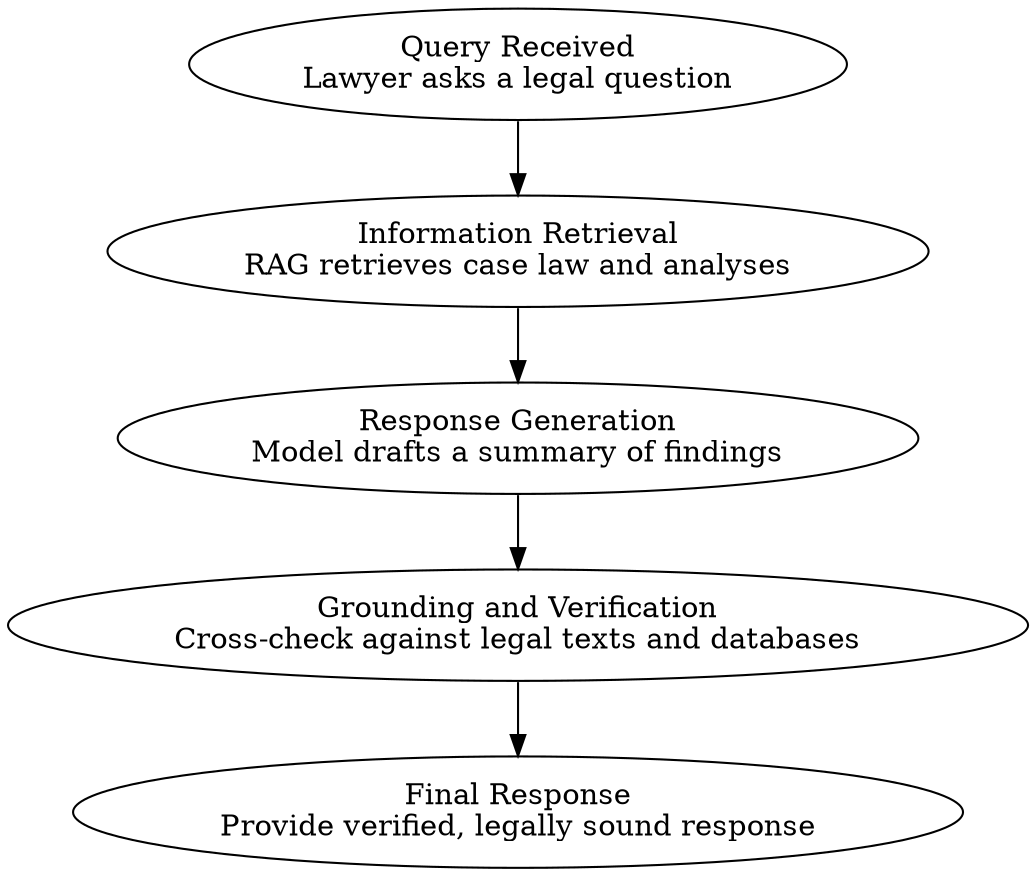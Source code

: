// Workflow of Combining RAG and Grounding in a Legal AI System
digraph {
	"Query Received" [label="Query Received
Lawyer asks a legal question"]
	"Information Retrieval" [label="Information Retrieval
RAG retrieves case law and analyses"]
	"Response Generation" [label="Response Generation
Model drafts a summary of findings"]
	"Grounding and Verification" [label="Grounding and Verification
Cross-check against legal texts and databases"]
	"Final Response" [label="Final Response
Provide verified, legally sound response"]
	"Query Received" -> "Information Retrieval"
	"Information Retrieval" -> "Response Generation"
	"Response Generation" -> "Grounding and Verification"
	"Grounding and Verification" -> "Final Response"
}
